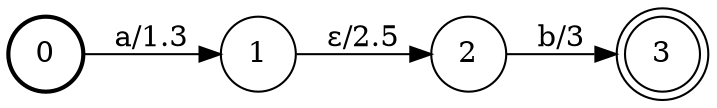 digraph FST {
  margin = 0;
  rankdir = LR;
  label = "";
  center = 1;
  ranksep = "0.4";
  nodesep = "0.25";
  0 [label = "0", shape = circle, penwidth = 2.0, fontsize = 14];
  0 -> 1 [label = "a/1.3", fontsize = 14];
  1 [label = "1", shape = circle, penwidth = 1.0, fontsize = 14];
  1 -> 2 [label = "ε/2.5", fontsize = 14];
  2 [label = "2", shape = circle, penwidth = 1.0, fontsize = 14];
  2 -> 3 [label = "b/3", fontsize = 14];
  3 [label = "3", shape = doublecircle, penwidth = 1.0, fontsize = 14];
}